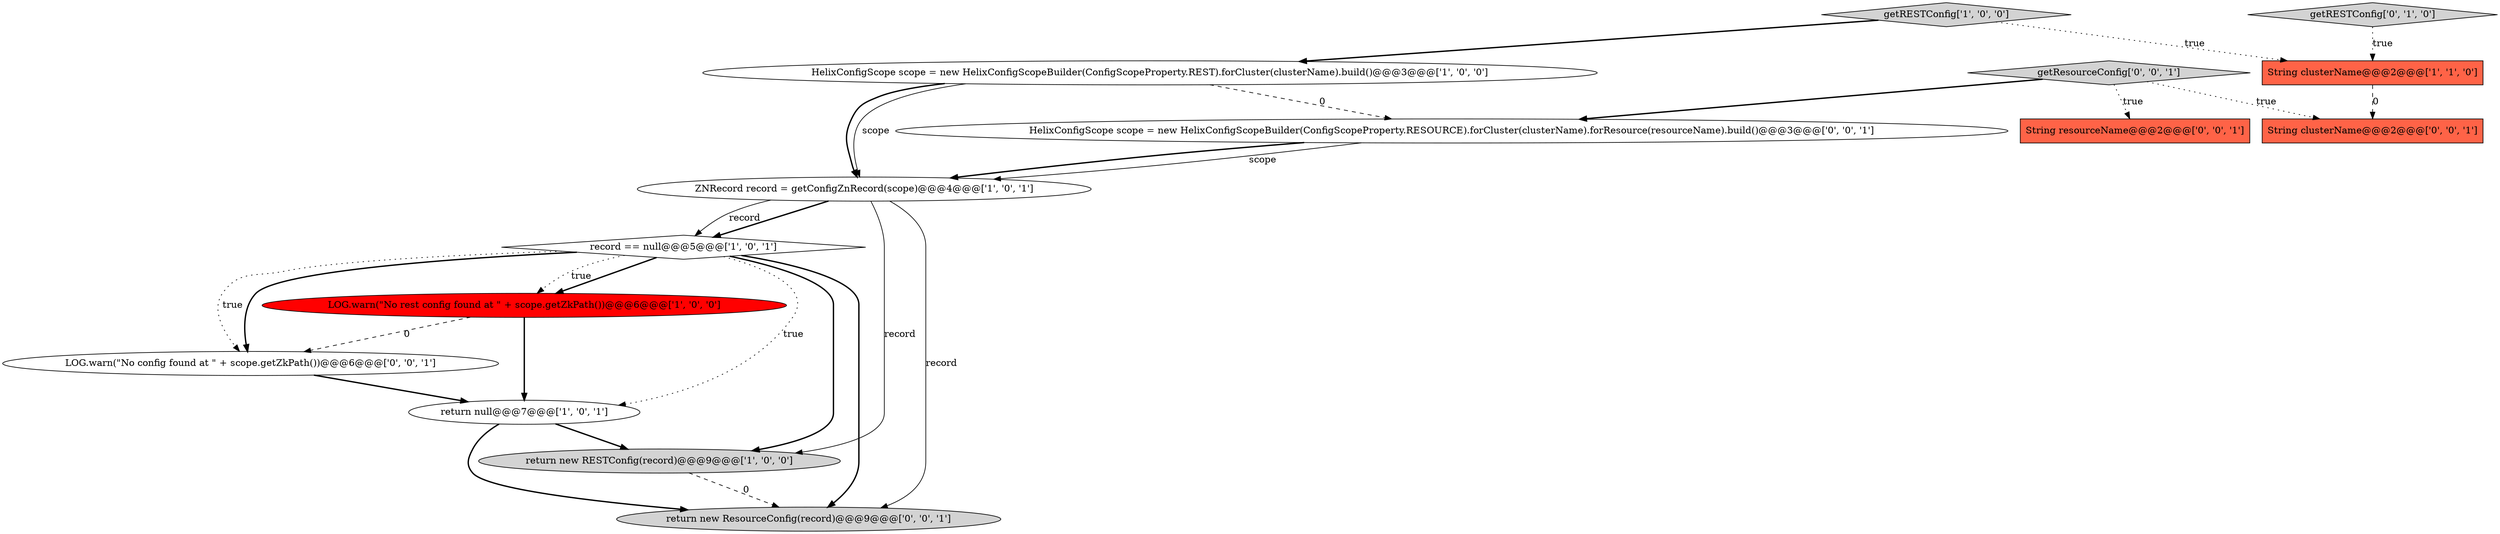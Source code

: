 digraph {
10 [style = filled, label = "getResourceConfig['0', '0', '1']", fillcolor = lightgray, shape = diamond image = "AAA0AAABBB3BBB"];
7 [style = filled, label = "getRESTConfig['1', '0', '0']", fillcolor = lightgray, shape = diamond image = "AAA0AAABBB1BBB"];
14 [style = filled, label = "String clusterName@@@2@@@['0', '0', '1']", fillcolor = tomato, shape = box image = "AAA0AAABBB3BBB"];
11 [style = filled, label = "HelixConfigScope scope = new HelixConfigScopeBuilder(ConfigScopeProperty.RESOURCE).forCluster(clusterName).forResource(resourceName).build()@@@3@@@['0', '0', '1']", fillcolor = white, shape = ellipse image = "AAA0AAABBB3BBB"];
1 [style = filled, label = "record == null@@@5@@@['1', '0', '1']", fillcolor = white, shape = diamond image = "AAA0AAABBB1BBB"];
12 [style = filled, label = "return new ResourceConfig(record)@@@9@@@['0', '0', '1']", fillcolor = lightgray, shape = ellipse image = "AAA0AAABBB3BBB"];
5 [style = filled, label = "LOG.warn(\"No rest config found at \" + scope.getZkPath())@@@6@@@['1', '0', '0']", fillcolor = red, shape = ellipse image = "AAA1AAABBB1BBB"];
8 [style = filled, label = "getRESTConfig['0', '1', '0']", fillcolor = lightgray, shape = diamond image = "AAA0AAABBB2BBB"];
2 [style = filled, label = "HelixConfigScope scope = new HelixConfigScopeBuilder(ConfigScopeProperty.REST).forCluster(clusterName).build()@@@3@@@['1', '0', '0']", fillcolor = white, shape = ellipse image = "AAA0AAABBB1BBB"];
3 [style = filled, label = "return new RESTConfig(record)@@@9@@@['1', '0', '0']", fillcolor = lightgray, shape = ellipse image = "AAA0AAABBB1BBB"];
4 [style = filled, label = "String clusterName@@@2@@@['1', '1', '0']", fillcolor = tomato, shape = box image = "AAA0AAABBB1BBB"];
6 [style = filled, label = "return null@@@7@@@['1', '0', '1']", fillcolor = white, shape = ellipse image = "AAA0AAABBB1BBB"];
9 [style = filled, label = "String resourceName@@@2@@@['0', '0', '1']", fillcolor = tomato, shape = box image = "AAA0AAABBB3BBB"];
13 [style = filled, label = "LOG.warn(\"No config found at \" + scope.getZkPath())@@@6@@@['0', '0', '1']", fillcolor = white, shape = ellipse image = "AAA0AAABBB3BBB"];
0 [style = filled, label = "ZNRecord record = getConfigZnRecord(scope)@@@4@@@['1', '0', '1']", fillcolor = white, shape = ellipse image = "AAA0AAABBB1BBB"];
1->5 [style = bold, label=""];
5->13 [style = dashed, label="0"];
6->3 [style = bold, label=""];
1->3 [style = bold, label=""];
2->0 [style = solid, label="scope"];
10->9 [style = dotted, label="true"];
1->13 [style = bold, label=""];
0->12 [style = solid, label="record"];
8->4 [style = dotted, label="true"];
11->0 [style = solid, label="scope"];
10->14 [style = dotted, label="true"];
1->13 [style = dotted, label="true"];
2->0 [style = bold, label=""];
11->0 [style = bold, label=""];
3->12 [style = dashed, label="0"];
5->6 [style = bold, label=""];
7->2 [style = bold, label=""];
0->1 [style = bold, label=""];
7->4 [style = dotted, label="true"];
1->12 [style = bold, label=""];
2->11 [style = dashed, label="0"];
0->3 [style = solid, label="record"];
1->6 [style = dotted, label="true"];
4->14 [style = dashed, label="0"];
0->1 [style = solid, label="record"];
13->6 [style = bold, label=""];
1->5 [style = dotted, label="true"];
10->11 [style = bold, label=""];
6->12 [style = bold, label=""];
}
